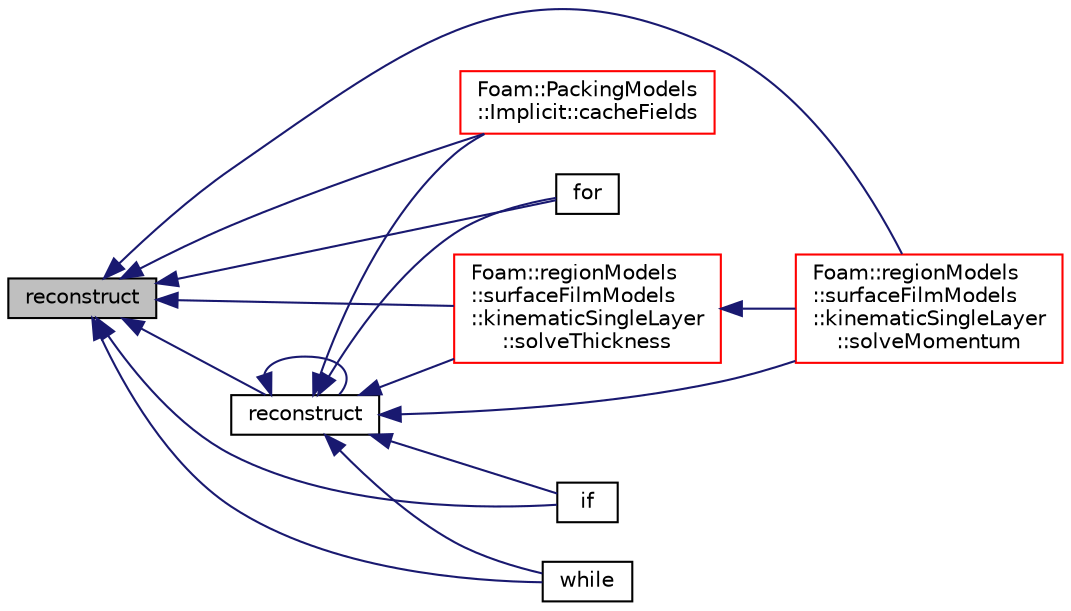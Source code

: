digraph "reconstruct"
{
  bgcolor="transparent";
  edge [fontname="Helvetica",fontsize="10",labelfontname="Helvetica",labelfontsize="10"];
  node [fontname="Helvetica",fontsize="10",shape=record];
  rankdir="LR";
  Node1 [label="reconstruct",height=0.2,width=0.4,color="black", fillcolor="grey75", style="filled", fontcolor="black"];
  Node1 -> Node2 [dir="back",color="midnightblue",fontsize="10",style="solid",fontname="Helvetica"];
  Node2 [label="Foam::PackingModels\l::Implicit::cacheFields",height=0.2,width=0.4,color="red",URL="$a01039.html#a6005414ac27ae3e0b5a783ba216c1906",tooltip="Calculate the inter particles stresses. "];
  Node1 -> Node3 [dir="back",color="midnightblue",fontsize="10",style="solid",fontname="Helvetica"];
  Node3 [label="for",height=0.2,width=0.4,color="black",URL="$a02940.html#af24e97c500d159f92c281d2129a10bb0"];
  Node1 -> Node4 [dir="back",color="midnightblue",fontsize="10",style="solid",fontname="Helvetica"];
  Node4 [label="if",height=0.2,width=0.4,color="black",URL="$a03001.html#a5340a84918449f06669e13812b90f046"];
  Node1 -> Node5 [dir="back",color="midnightblue",fontsize="10",style="solid",fontname="Helvetica"];
  Node5 [label="reconstruct",height=0.2,width=0.4,color="black",URL="$a10768.html#ad3f62a925e1c910123bc88b6572e4b78"];
  Node5 -> Node6 [dir="back",color="midnightblue",fontsize="10",style="solid",fontname="Helvetica"];
  Node6 [label="while",height=0.2,width=0.4,color="black",URL="$a02924.html#ab13470e79e249d04c443bf59be9ff31d"];
  Node5 -> Node3 [dir="back",color="midnightblue",fontsize="10",style="solid",fontname="Helvetica"];
  Node5 -> Node4 [dir="back",color="midnightblue",fontsize="10",style="solid",fontname="Helvetica"];
  Node5 -> Node5 [dir="back",color="midnightblue",fontsize="10",style="solid",fontname="Helvetica"];
  Node5 -> Node2 [dir="back",color="midnightblue",fontsize="10",style="solid",fontname="Helvetica"];
  Node5 -> Node7 [dir="back",color="midnightblue",fontsize="10",style="solid",fontname="Helvetica"];
  Node7 [label="Foam::regionModels\l::surfaceFilmModels\l::kinematicSingleLayer\l::solveMomentum",height=0.2,width=0.4,color="red",URL="$a01237.html#aaba5d5ef7ac2693c87b0b31a7605f178",tooltip="Solve for film velocity. "];
  Node5 -> Node8 [dir="back",color="midnightblue",fontsize="10",style="solid",fontname="Helvetica"];
  Node8 [label="Foam::regionModels\l::surfaceFilmModels\l::kinematicSingleLayer\l::solveThickness",height=0.2,width=0.4,color="red",URL="$a01237.html#a38ccae6e6751502d71d2490fca96a516",tooltip="Solve coupled velocity-thickness equations. "];
  Node8 -> Node7 [dir="back",color="midnightblue",fontsize="10",style="solid",fontname="Helvetica"];
  Node1 -> Node7 [dir="back",color="midnightblue",fontsize="10",style="solid",fontname="Helvetica"];
  Node1 -> Node8 [dir="back",color="midnightblue",fontsize="10",style="solid",fontname="Helvetica"];
  Node1 -> Node6 [dir="back",color="midnightblue",fontsize="10",style="solid",fontname="Helvetica"];
}
